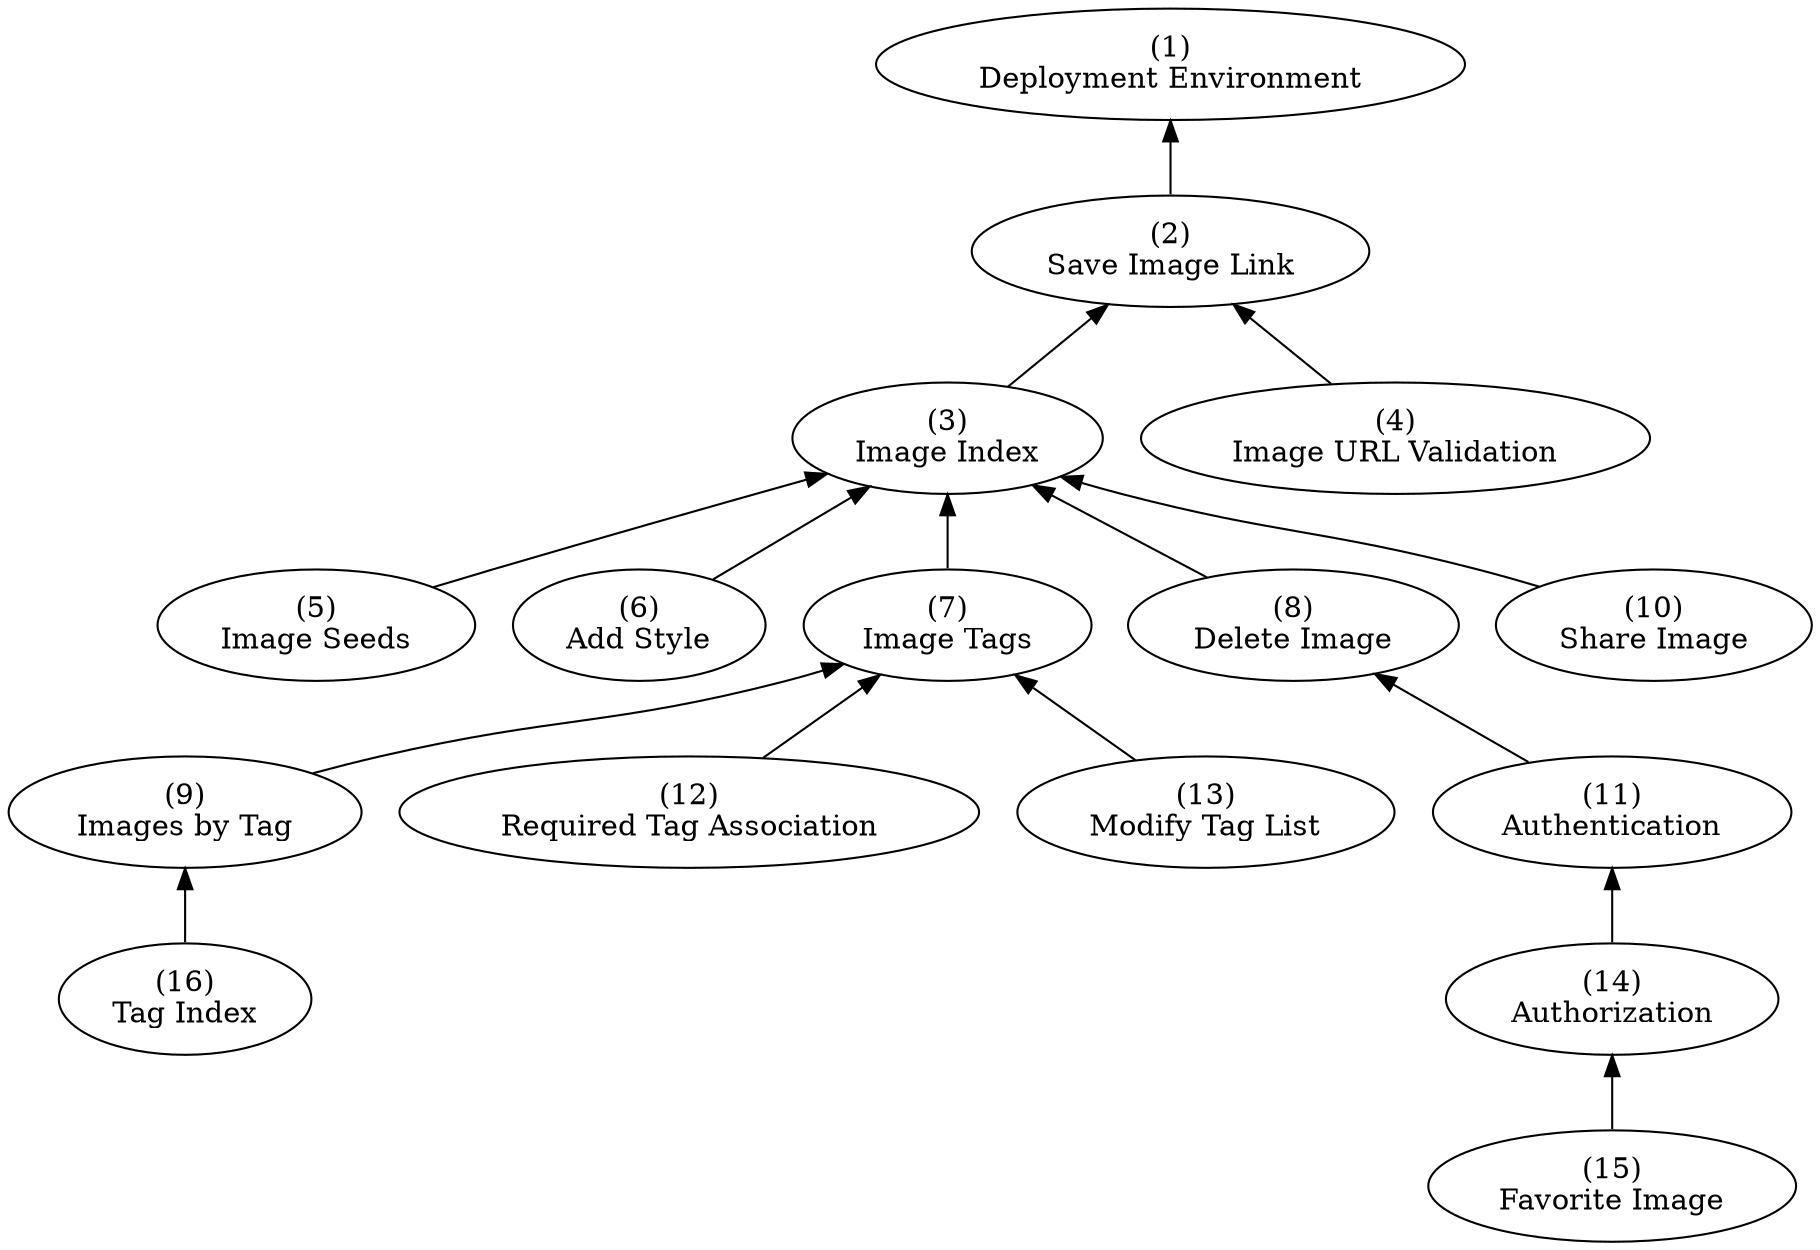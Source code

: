 digraph Dependencies {
  rankdir=BT;

  "Deployment Environment" [label="(1)\nDeployment Environment"]
  "Save Image Link" [label="(2)\nSave Image Link"]
  "Image Index" [label="(3)\nImage Index"]
  "Image URL Validation" [label="(4)\nImage URL Validation"]
  "Image Seeds" [label="(5)\nImage Seeds"]
  "Add Style" [label="(6)\nAdd Style"]
  "Image Tags" [label="(7)\nImage Tags"]
  "Delete Image" [label="(8)\nDelete Image"]
  "Images by Tag" [label="(9)\nImages by Tag"]
  "Share Image" [label="(10)\nShare Image"]
  "Authentication" [label="(11)\nAuthentication"]
  "Required Tag Association" [label="(12)\nRequired Tag Association"]
  "Modify Tag List" [label="(13)\nModify Tag List"]
  "Authorization" [label="(14)\nAuthorization"]
  "Favorite Image" [label="(15)\nFavorite Image"]
  "Tag Index" [label="(16)\nTag Index"]

  "Add Style" -> "Image Index"
  "Authentication" -> "Delete Image"
  "Authorization" -> "Authentication"
  "Delete Image" -> "Image Index"
  "Favorite Image" -> "Authorization"
  "Image Index" -> "Save Image Link"
  "Image Seeds" -> "Image Index"
  "Image Tags" -> "Image Index"
  "Image URL Validation" -> "Save Image Link"
  "Images by Tag" -> "Image Tags"
  "Modify Tag List" -> "Image Tags"
  "Required Tag Association" -> "Image Tags"
  "Save Image Link" -> "Deployment Environment"
  "Share Image" -> "Image Index"
  "Tag Index" -> "Images by Tag"
}

